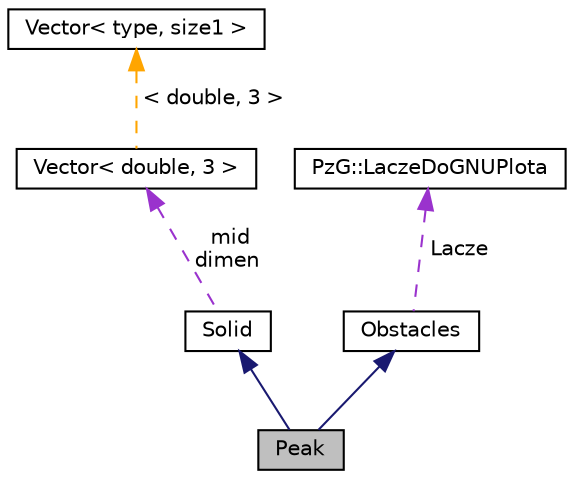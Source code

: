 digraph "Peak"
{
 // LATEX_PDF_SIZE
  edge [fontname="Helvetica",fontsize="10",labelfontname="Helvetica",labelfontsize="10"];
  node [fontname="Helvetica",fontsize="10",shape=record];
  Node1 [label="Peak",height=0.2,width=0.4,color="black", fillcolor="grey75", style="filled", fontcolor="black",tooltip=" "];
  Node2 -> Node1 [dir="back",color="midnightblue",fontsize="10",style="solid",fontname="Helvetica"];
  Node2 [label="Solid",height=0.2,width=0.4,color="black", fillcolor="white", style="filled",URL="$class_solid.html",tooltip=" "];
  Node3 -> Node2 [dir="back",color="darkorchid3",fontsize="10",style="dashed",label=" mid\ndimen" ,fontname="Helvetica"];
  Node3 [label="Vector\< double, 3 \>",height=0.2,width=0.4,color="black", fillcolor="white", style="filled",URL="$class_vector.html",tooltip=" "];
  Node4 -> Node3 [dir="back",color="orange",fontsize="10",style="dashed",label=" \< double, 3 \>" ,fontname="Helvetica"];
  Node4 [label="Vector\< type, size1 \>",height=0.2,width=0.4,color="black", fillcolor="white", style="filled",URL="$class_vector.html",tooltip=" "];
  Node5 -> Node1 [dir="back",color="midnightblue",fontsize="10",style="solid",fontname="Helvetica"];
  Node5 [label="Obstacles",height=0.2,width=0.4,color="black", fillcolor="white", style="filled",URL="$class_obstacles.html",tooltip=" "];
  Node6 -> Node5 [dir="back",color="darkorchid3",fontsize="10",style="dashed",label=" Lacze" ,fontname="Helvetica"];
  Node6 [label="PzG::LaczeDoGNUPlota",height=0.2,width=0.4,color="black", fillcolor="white", style="filled",URL="$class_pz_g_1_1_lacze_do_g_n_u_plota.html",tooltip="Klasa realizuje interfejs do programu GNUPlot."];
}
